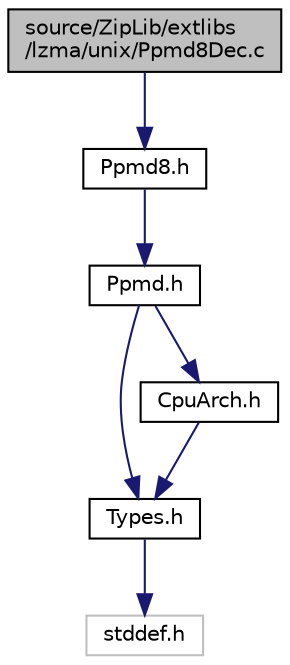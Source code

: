 digraph "source/ZipLib/extlibs/lzma/unix/Ppmd8Dec.c"
{
 // LATEX_PDF_SIZE
  edge [fontname="Helvetica",fontsize="10",labelfontname="Helvetica",labelfontsize="10"];
  node [fontname="Helvetica",fontsize="10",shape=record];
  Node1 [label="source/ZipLib/extlibs\l/lzma/unix/Ppmd8Dec.c",height=0.2,width=0.4,color="black", fillcolor="grey75", style="filled", fontcolor="black",tooltip=" "];
  Node1 -> Node2 [color="midnightblue",fontsize="10",style="solid"];
  Node2 [label="Ppmd8.h",height=0.2,width=0.4,color="black", fillcolor="white", style="filled",URL="$_ppmd8_8h.html",tooltip=" "];
  Node2 -> Node3 [color="midnightblue",fontsize="10",style="solid"];
  Node3 [label="Ppmd.h",height=0.2,width=0.4,color="black", fillcolor="white", style="filled",URL="$unix_2_ppmd_8h.html",tooltip=" "];
  Node3 -> Node4 [color="midnightblue",fontsize="10",style="solid"];
  Node4 [label="Types.h",height=0.2,width=0.4,color="black", fillcolor="white", style="filled",URL="$unix_2_types_8h.html",tooltip=" "];
  Node4 -> Node5 [color="midnightblue",fontsize="10",style="solid"];
  Node5 [label="stddef.h",height=0.2,width=0.4,color="grey75", fillcolor="white", style="filled",tooltip=" "];
  Node3 -> Node6 [color="midnightblue",fontsize="10",style="solid"];
  Node6 [label="CpuArch.h",height=0.2,width=0.4,color="black", fillcolor="white", style="filled",URL="$unix_2_cpu_arch_8h.html",tooltip=" "];
  Node6 -> Node4 [color="midnightblue",fontsize="10",style="solid"];
}
